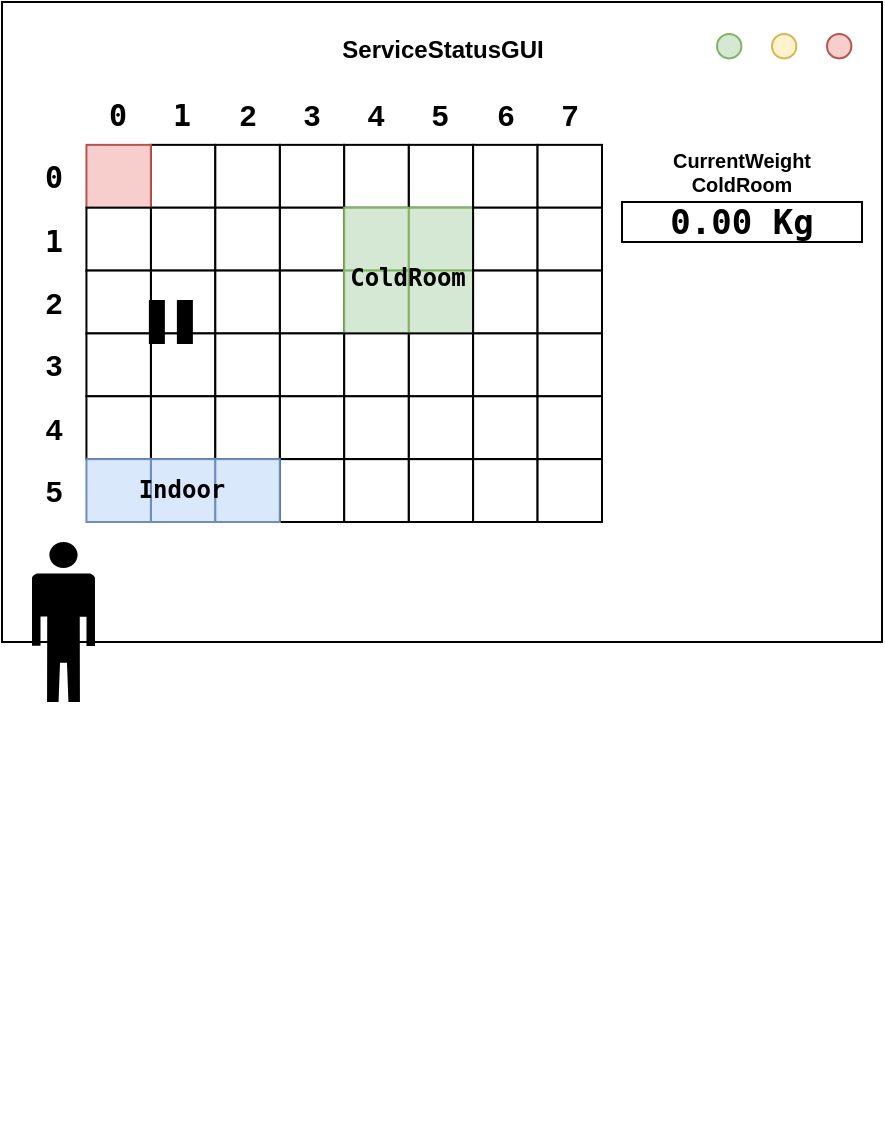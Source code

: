 <mxfile version="21.6.6" type="github">
  <diagram name="Page-1" id="6XQmfT3XDYgB7ZzmuBG9">
    <mxGraphModel dx="1434" dy="774" grid="1" gridSize="10" guides="1" tooltips="1" connect="1" arrows="1" fold="1" page="1" pageScale="1" pageWidth="850" pageHeight="1100" math="0" shadow="0">
      <root>
        <mxCell id="0" />
        <mxCell id="1" parent="0" />
        <mxCell id="HQMvKsNXnOWG5N8dZky3-1" value="" style="group" parent="1" vertex="1" connectable="0">
          <mxGeometry x="205" y="290" width="440" height="560" as="geometry" />
        </mxCell>
        <mxCell id="HQMvKsNXnOWG5N8dZky3-2" value="" style="rounded=0;whiteSpace=wrap;html=1;" parent="HQMvKsNXnOWG5N8dZky3-1" vertex="1">
          <mxGeometry width="440" height="320" as="geometry" />
        </mxCell>
        <mxCell id="HQMvKsNXnOWG5N8dZky3-3" value="&lt;h4&gt;ServiceStatusGUI&lt;/h4&gt;" style="text;html=1;strokeColor=none;fillColor=none;align=center;verticalAlign=middle;whiteSpace=wrap;rounded=0;" parent="HQMvKsNXnOWG5N8dZky3-1" vertex="1">
          <mxGeometry x="178.75" width="82.5" height="48" as="geometry" />
        </mxCell>
        <mxCell id="HQMvKsNXnOWG5N8dZky3-4" value="" style="ellipse;whiteSpace=wrap;html=1;aspect=fixed;fillColor=#f8cecc;strokeColor=#b85450;" parent="HQMvKsNXnOWG5N8dZky3-1" vertex="1">
          <mxGeometry x="412.5" y="16" width="12.188" height="12.188" as="geometry" />
        </mxCell>
        <mxCell id="HQMvKsNXnOWG5N8dZky3-5" value="" style="ellipse;whiteSpace=wrap;html=1;aspect=fixed;fillColor=#fff2cc;strokeColor=#d6b656;" parent="HQMvKsNXnOWG5N8dZky3-1" vertex="1">
          <mxGeometry x="385" y="16" width="12.188" height="12.188" as="geometry" />
        </mxCell>
        <mxCell id="HQMvKsNXnOWG5N8dZky3-6" value="" style="ellipse;whiteSpace=wrap;html=1;aspect=fixed;fillColor=#d5e8d4;strokeColor=#82b366;" parent="HQMvKsNXnOWG5N8dZky3-1" vertex="1">
          <mxGeometry x="357.5" y="16" width="12.188" height="12.188" as="geometry" />
        </mxCell>
        <mxCell id="HQMvKsNXnOWG5N8dZky3-73" value="" style="group" parent="HQMvKsNXnOWG5N8dZky3-1" vertex="1" connectable="0">
          <mxGeometry x="10" y="40" width="420" height="520" as="geometry" />
        </mxCell>
        <mxCell id="HQMvKsNXnOWG5N8dZky3-74" value="" style="rounded=0;whiteSpace=wrap;html=1;container=0;" parent="HQMvKsNXnOWG5N8dZky3-73" vertex="1">
          <mxGeometry x="193.333" y="31.429" width="32.222" height="31.429" as="geometry" />
        </mxCell>
        <mxCell id="HQMvKsNXnOWG5N8dZky3-75" value="" style="rounded=0;whiteSpace=wrap;html=1;container=0;fillColor=#d5e8d4;strokeColor=#82b366;" parent="HQMvKsNXnOWG5N8dZky3-73" vertex="1">
          <mxGeometry x="193.333" y="62.857" width="32.222" height="31.429" as="geometry" />
        </mxCell>
        <mxCell id="HQMvKsNXnOWG5N8dZky3-76" value="" style="rounded=0;whiteSpace=wrap;html=1;container=0;fillColor=#d5e8d4;strokeColor=#82b366;" parent="HQMvKsNXnOWG5N8dZky3-73" vertex="1">
          <mxGeometry x="193.333" y="94.286" width="32.222" height="31.429" as="geometry" />
        </mxCell>
        <mxCell id="HQMvKsNXnOWG5N8dZky3-77" value="" style="rounded=0;whiteSpace=wrap;html=1;container=0;" parent="HQMvKsNXnOWG5N8dZky3-73" vertex="1">
          <mxGeometry x="193.333" y="125.714" width="32.222" height="31.429" as="geometry" />
        </mxCell>
        <mxCell id="HQMvKsNXnOWG5N8dZky3-78" value="" style="rounded=0;whiteSpace=wrap;html=1;container=0;" parent="HQMvKsNXnOWG5N8dZky3-73" vertex="1">
          <mxGeometry x="193.333" y="157.143" width="32.222" height="31.429" as="geometry" />
        </mxCell>
        <mxCell id="HQMvKsNXnOWG5N8dZky3-79" value="" style="rounded=0;whiteSpace=wrap;html=1;container=0;" parent="HQMvKsNXnOWG5N8dZky3-73" vertex="1">
          <mxGeometry x="225.556" y="31.429" width="32.222" height="31.429" as="geometry" />
        </mxCell>
        <mxCell id="HQMvKsNXnOWG5N8dZky3-80" value="" style="rounded=0;whiteSpace=wrap;html=1;container=0;" parent="HQMvKsNXnOWG5N8dZky3-73" vertex="1">
          <mxGeometry x="225.556" y="62.857" width="32.222" height="31.429" as="geometry" />
        </mxCell>
        <mxCell id="HQMvKsNXnOWG5N8dZky3-81" value="" style="rounded=0;whiteSpace=wrap;html=1;container=0;" parent="HQMvKsNXnOWG5N8dZky3-73" vertex="1">
          <mxGeometry x="225.556" y="94.286" width="32.222" height="31.429" as="geometry" />
        </mxCell>
        <mxCell id="HQMvKsNXnOWG5N8dZky3-82" value="" style="rounded=0;whiteSpace=wrap;html=1;container=0;" parent="HQMvKsNXnOWG5N8dZky3-73" vertex="1">
          <mxGeometry x="225.556" y="125.714" width="32.222" height="31.429" as="geometry" />
        </mxCell>
        <mxCell id="HQMvKsNXnOWG5N8dZky3-83" value="" style="rounded=0;whiteSpace=wrap;html=1;container=0;" parent="HQMvKsNXnOWG5N8dZky3-73" vertex="1">
          <mxGeometry x="225.556" y="157.143" width="32.222" height="31.429" as="geometry" />
        </mxCell>
        <mxCell id="HQMvKsNXnOWG5N8dZky3-84" value="" style="rounded=0;whiteSpace=wrap;html=1;container=0;" parent="HQMvKsNXnOWG5N8dZky3-73" vertex="1">
          <mxGeometry x="128.889" y="31.429" width="32.222" height="31.429" as="geometry" />
        </mxCell>
        <mxCell id="HQMvKsNXnOWG5N8dZky3-85" value="" style="rounded=0;whiteSpace=wrap;html=1;container=0;" parent="HQMvKsNXnOWG5N8dZky3-73" vertex="1">
          <mxGeometry x="128.889" y="62.857" width="32.222" height="31.429" as="geometry" />
        </mxCell>
        <mxCell id="HQMvKsNXnOWG5N8dZky3-86" value="" style="rounded=0;whiteSpace=wrap;html=1;container=0;" parent="HQMvKsNXnOWG5N8dZky3-73" vertex="1">
          <mxGeometry x="128.889" y="94.286" width="32.222" height="31.429" as="geometry" />
        </mxCell>
        <mxCell id="HQMvKsNXnOWG5N8dZky3-87" value="" style="rounded=0;whiteSpace=wrap;html=1;container=0;" parent="HQMvKsNXnOWG5N8dZky3-73" vertex="1">
          <mxGeometry x="128.889" y="125.714" width="32.222" height="31.429" as="geometry" />
        </mxCell>
        <mxCell id="HQMvKsNXnOWG5N8dZky3-88" value="" style="rounded=0;whiteSpace=wrap;html=1;container=0;" parent="HQMvKsNXnOWG5N8dZky3-73" vertex="1">
          <mxGeometry x="128.889" y="157.143" width="32.222" height="31.429" as="geometry" />
        </mxCell>
        <mxCell id="HQMvKsNXnOWG5N8dZky3-89" value="" style="rounded=0;whiteSpace=wrap;html=1;container=0;" parent="HQMvKsNXnOWG5N8dZky3-73" vertex="1">
          <mxGeometry x="161.111" y="31.429" width="32.222" height="31.429" as="geometry" />
        </mxCell>
        <mxCell id="HQMvKsNXnOWG5N8dZky3-90" value="" style="rounded=0;whiteSpace=wrap;html=1;container=0;fillColor=#d5e8d4;strokeColor=#82b366;" parent="HQMvKsNXnOWG5N8dZky3-73" vertex="1">
          <mxGeometry x="161.111" y="62.857" width="32.222" height="31.429" as="geometry" />
        </mxCell>
        <mxCell id="HQMvKsNXnOWG5N8dZky3-91" value="" style="rounded=0;whiteSpace=wrap;html=1;container=0;fillColor=#d5e8d4;strokeColor=#82b366;" parent="HQMvKsNXnOWG5N8dZky3-73" vertex="1">
          <mxGeometry x="161.111" y="94.286" width="32.222" height="31.429" as="geometry" />
        </mxCell>
        <mxCell id="HQMvKsNXnOWG5N8dZky3-92" value="" style="rounded=0;whiteSpace=wrap;html=1;container=0;" parent="HQMvKsNXnOWG5N8dZky3-73" vertex="1">
          <mxGeometry x="161.111" y="125.714" width="32.222" height="31.429" as="geometry" />
        </mxCell>
        <mxCell id="HQMvKsNXnOWG5N8dZky3-93" value="" style="rounded=0;whiteSpace=wrap;html=1;container=0;" parent="HQMvKsNXnOWG5N8dZky3-73" vertex="1">
          <mxGeometry x="161.111" y="157.143" width="32.222" height="31.429" as="geometry" />
        </mxCell>
        <mxCell id="HQMvKsNXnOWG5N8dZky3-94" value="" style="rounded=0;whiteSpace=wrap;html=1;container=0;" parent="HQMvKsNXnOWG5N8dZky3-73" vertex="1">
          <mxGeometry x="64.444" y="31.429" width="32.222" height="31.429" as="geometry" />
        </mxCell>
        <mxCell id="HQMvKsNXnOWG5N8dZky3-95" value="" style="rounded=0;whiteSpace=wrap;html=1;container=0;" parent="HQMvKsNXnOWG5N8dZky3-73" vertex="1">
          <mxGeometry x="64.444" y="62.857" width="32.222" height="31.429" as="geometry" />
        </mxCell>
        <mxCell id="HQMvKsNXnOWG5N8dZky3-96" value="" style="rounded=0;whiteSpace=wrap;html=1;container=0;" parent="HQMvKsNXnOWG5N8dZky3-73" vertex="1">
          <mxGeometry x="64.444" y="94.286" width="32.222" height="31.429" as="geometry" />
        </mxCell>
        <mxCell id="HQMvKsNXnOWG5N8dZky3-97" value="" style="rounded=0;whiteSpace=wrap;html=1;container=0;" parent="HQMvKsNXnOWG5N8dZky3-73" vertex="1">
          <mxGeometry x="64.444" y="125.714" width="32.222" height="31.429" as="geometry" />
        </mxCell>
        <mxCell id="HQMvKsNXnOWG5N8dZky3-98" value="" style="rounded=0;whiteSpace=wrap;html=1;container=0;" parent="HQMvKsNXnOWG5N8dZky3-73" vertex="1">
          <mxGeometry x="64.444" y="157.143" width="32.222" height="31.429" as="geometry" />
        </mxCell>
        <mxCell id="HQMvKsNXnOWG5N8dZky3-99" value="" style="rounded=0;whiteSpace=wrap;html=1;container=0;" parent="HQMvKsNXnOWG5N8dZky3-73" vertex="1">
          <mxGeometry x="96.667" y="31.429" width="32.222" height="31.429" as="geometry" />
        </mxCell>
        <mxCell id="HQMvKsNXnOWG5N8dZky3-100" value="" style="rounded=0;whiteSpace=wrap;html=1;container=0;" parent="HQMvKsNXnOWG5N8dZky3-73" vertex="1">
          <mxGeometry x="96.667" y="62.857" width="32.222" height="31.429" as="geometry" />
        </mxCell>
        <mxCell id="HQMvKsNXnOWG5N8dZky3-101" value="" style="rounded=0;whiteSpace=wrap;html=1;container=0;" parent="HQMvKsNXnOWG5N8dZky3-73" vertex="1">
          <mxGeometry x="96.667" y="94.286" width="32.222" height="31.429" as="geometry" />
        </mxCell>
        <mxCell id="HQMvKsNXnOWG5N8dZky3-102" value="" style="rounded=0;whiteSpace=wrap;html=1;container=0;" parent="HQMvKsNXnOWG5N8dZky3-73" vertex="1">
          <mxGeometry x="96.667" y="125.714" width="32.222" height="31.429" as="geometry" />
        </mxCell>
        <mxCell id="HQMvKsNXnOWG5N8dZky3-103" value="" style="rounded=0;whiteSpace=wrap;html=1;container=0;" parent="HQMvKsNXnOWG5N8dZky3-73" vertex="1">
          <mxGeometry x="96.667" y="157.143" width="32.222" height="31.429" as="geometry" />
        </mxCell>
        <mxCell id="HQMvKsNXnOWG5N8dZky3-104" value="" style="rounded=0;whiteSpace=wrap;html=1;container=0;fillColor=#f8cecc;strokeColor=#b85450;" parent="HQMvKsNXnOWG5N8dZky3-73" vertex="1">
          <mxGeometry x="32.222" y="31.429" width="32.222" height="31.429" as="geometry" />
        </mxCell>
        <mxCell id="HQMvKsNXnOWG5N8dZky3-105" value="" style="rounded=0;whiteSpace=wrap;html=1;container=0;" parent="HQMvKsNXnOWG5N8dZky3-73" vertex="1">
          <mxGeometry x="32.222" y="62.857" width="32.222" height="31.429" as="geometry" />
        </mxCell>
        <mxCell id="HQMvKsNXnOWG5N8dZky3-106" value="" style="rounded=0;whiteSpace=wrap;html=1;container=0;" parent="HQMvKsNXnOWG5N8dZky3-73" vertex="1">
          <mxGeometry x="32.222" y="94.286" width="32.222" height="31.429" as="geometry" />
        </mxCell>
        <mxCell id="HQMvKsNXnOWG5N8dZky3-107" value="" style="rounded=0;whiteSpace=wrap;html=1;container=0;" parent="HQMvKsNXnOWG5N8dZky3-73" vertex="1">
          <mxGeometry x="32.222" y="125.714" width="32.222" height="31.429" as="geometry" />
        </mxCell>
        <mxCell id="HQMvKsNXnOWG5N8dZky3-108" value="" style="rounded=0;whiteSpace=wrap;html=1;container=0;" parent="HQMvKsNXnOWG5N8dZky3-73" vertex="1">
          <mxGeometry x="32.222" y="157.143" width="32.222" height="31.429" as="geometry" />
        </mxCell>
        <mxCell id="HQMvKsNXnOWG5N8dZky3-109" value="&lt;pre&gt;&lt;b&gt;&lt;font style=&quot;font-size: 15px;&quot;&gt;1&lt;/font&gt;&lt;/b&gt;&lt;/pre&gt;" style="text;html=1;strokeColor=none;fillColor=none;align=center;verticalAlign=middle;whiteSpace=wrap;rounded=0;container=0;" parent="HQMvKsNXnOWG5N8dZky3-73" vertex="1">
          <mxGeometry x="64.444" width="32.222" height="31.429" as="geometry" />
        </mxCell>
        <mxCell id="HQMvKsNXnOWG5N8dZky3-110" value="&lt;b&gt;&lt;font style=&quot;font-size: 15px;&quot;&gt;2&lt;/font&gt;&lt;/b&gt;" style="text;html=1;strokeColor=none;fillColor=none;align=center;verticalAlign=middle;whiteSpace=wrap;rounded=0;container=0;" parent="HQMvKsNXnOWG5N8dZky3-73" vertex="1">
          <mxGeometry x="96.667" width="32.222" height="31.429" as="geometry" />
        </mxCell>
        <mxCell id="HQMvKsNXnOWG5N8dZky3-111" value="&lt;font size=&quot;1&quot;&gt;&lt;b style=&quot;font-size: 15px;&quot;&gt;3&lt;/b&gt;&lt;/font&gt;" style="text;html=1;strokeColor=none;fillColor=none;align=center;verticalAlign=middle;whiteSpace=wrap;rounded=0;container=0;" parent="HQMvKsNXnOWG5N8dZky3-73" vertex="1">
          <mxGeometry x="128.889" width="32.222" height="31.429" as="geometry" />
        </mxCell>
        <mxCell id="HQMvKsNXnOWG5N8dZky3-112" value="&lt;b style=&quot;font-size: 15px;&quot;&gt;4&lt;/b&gt;" style="text;html=1;strokeColor=none;fillColor=none;align=center;verticalAlign=middle;whiteSpace=wrap;rounded=0;container=0;" parent="HQMvKsNXnOWG5N8dZky3-73" vertex="1">
          <mxGeometry x="161.111" width="32.222" height="31.429" as="geometry" />
        </mxCell>
        <mxCell id="HQMvKsNXnOWG5N8dZky3-113" value="&lt;font size=&quot;1&quot;&gt;&lt;b style=&quot;font-size: 15px;&quot;&gt;5&lt;/b&gt;&lt;/font&gt;" style="text;html=1;strokeColor=none;fillColor=none;align=center;verticalAlign=middle;whiteSpace=wrap;rounded=0;container=0;" parent="HQMvKsNXnOWG5N8dZky3-73" vertex="1">
          <mxGeometry x="193.333" width="32.222" height="31.429" as="geometry" />
        </mxCell>
        <mxCell id="HQMvKsNXnOWG5N8dZky3-114" value="&lt;font size=&quot;1&quot;&gt;&lt;b style=&quot;font-size: 15px;&quot;&gt;6&lt;/b&gt;&lt;/font&gt;" style="text;html=1;strokeColor=none;fillColor=none;align=center;verticalAlign=middle;whiteSpace=wrap;rounded=0;container=0;" parent="HQMvKsNXnOWG5N8dZky3-73" vertex="1">
          <mxGeometry x="225.556" width="32.222" height="31.429" as="geometry" />
        </mxCell>
        <mxCell id="HQMvKsNXnOWG5N8dZky3-115" value="&lt;font size=&quot;1&quot;&gt;&lt;b style=&quot;font-size: 15px;&quot;&gt;7&lt;/b&gt;&lt;/font&gt;" style="text;html=1;strokeColor=none;fillColor=none;align=center;verticalAlign=middle;whiteSpace=wrap;rounded=0;container=0;" parent="HQMvKsNXnOWG5N8dZky3-73" vertex="1">
          <mxGeometry x="257.778" width="32.222" height="31.429" as="geometry" />
        </mxCell>
        <mxCell id="HQMvKsNXnOWG5N8dZky3-116" value="&lt;pre&gt;&lt;b&gt;&lt;font style=&quot;font-size: 15px;&quot;&gt;1&lt;/font&gt;&lt;/b&gt;&lt;/pre&gt;" style="text;html=1;strokeColor=none;fillColor=none;align=center;verticalAlign=middle;whiteSpace=wrap;rounded=0;container=0;" parent="HQMvKsNXnOWG5N8dZky3-73" vertex="1">
          <mxGeometry y="62.857" width="32.222" height="31.429" as="geometry" />
        </mxCell>
        <mxCell id="HQMvKsNXnOWG5N8dZky3-117" value="&lt;b&gt;&lt;font style=&quot;font-size: 15px;&quot;&gt;2&lt;/font&gt;&lt;/b&gt;" style="text;html=1;strokeColor=none;fillColor=none;align=center;verticalAlign=middle;whiteSpace=wrap;rounded=0;container=0;" parent="HQMvKsNXnOWG5N8dZky3-73" vertex="1">
          <mxGeometry y="94.286" width="32.222" height="31.429" as="geometry" />
        </mxCell>
        <mxCell id="HQMvKsNXnOWG5N8dZky3-118" value="&lt;font size=&quot;1&quot;&gt;&lt;b style=&quot;font-size: 15px;&quot;&gt;3&lt;/b&gt;&lt;/font&gt;" style="text;html=1;strokeColor=none;fillColor=none;align=center;verticalAlign=middle;whiteSpace=wrap;rounded=0;container=0;" parent="HQMvKsNXnOWG5N8dZky3-73" vertex="1">
          <mxGeometry y="125.714" width="32.222" height="31.429" as="geometry" />
        </mxCell>
        <mxCell id="HQMvKsNXnOWG5N8dZky3-119" value="&lt;b style=&quot;font-size: 15px;&quot;&gt;4&lt;/b&gt;" style="text;html=1;strokeColor=none;fillColor=none;align=center;verticalAlign=middle;whiteSpace=wrap;rounded=0;container=0;" parent="HQMvKsNXnOWG5N8dZky3-73" vertex="1">
          <mxGeometry y="157.143" width="32.222" height="31.429" as="geometry" />
        </mxCell>
        <mxCell id="HQMvKsNXnOWG5N8dZky3-120" value="&lt;font size=&quot;1&quot;&gt;&lt;b style=&quot;font-size: 15px;&quot;&gt;5&lt;/b&gt;&lt;/font&gt;" style="text;html=1;strokeColor=none;fillColor=none;align=center;verticalAlign=middle;whiteSpace=wrap;rounded=0;container=0;" parent="HQMvKsNXnOWG5N8dZky3-73" vertex="1">
          <mxGeometry y="188.571" width="32.222" height="31.429" as="geometry" />
        </mxCell>
        <mxCell id="HQMvKsNXnOWG5N8dZky3-121" value="" style="rounded=0;whiteSpace=wrap;html=1;container=0;" parent="HQMvKsNXnOWG5N8dZky3-73" vertex="1">
          <mxGeometry x="257.778" y="31.429" width="32.222" height="31.429" as="geometry" />
        </mxCell>
        <mxCell id="HQMvKsNXnOWG5N8dZky3-122" value="" style="rounded=0;whiteSpace=wrap;html=1;container=0;" parent="HQMvKsNXnOWG5N8dZky3-73" vertex="1">
          <mxGeometry x="257.778" y="62.857" width="32.222" height="31.429" as="geometry" />
        </mxCell>
        <mxCell id="HQMvKsNXnOWG5N8dZky3-123" value="" style="rounded=0;whiteSpace=wrap;html=1;container=0;" parent="HQMvKsNXnOWG5N8dZky3-73" vertex="1">
          <mxGeometry x="257.778" y="94.286" width="32.222" height="31.429" as="geometry" />
        </mxCell>
        <mxCell id="HQMvKsNXnOWG5N8dZky3-124" value="" style="rounded=0;whiteSpace=wrap;html=1;container=0;" parent="HQMvKsNXnOWG5N8dZky3-73" vertex="1">
          <mxGeometry x="257.778" y="125.714" width="32.222" height="31.429" as="geometry" />
        </mxCell>
        <mxCell id="HQMvKsNXnOWG5N8dZky3-125" value="" style="rounded=0;whiteSpace=wrap;html=1;container=0;" parent="HQMvKsNXnOWG5N8dZky3-73" vertex="1">
          <mxGeometry x="257.778" y="157.143" width="32.222" height="31.429" as="geometry" />
        </mxCell>
        <mxCell id="HQMvKsNXnOWG5N8dZky3-126" value="" style="rounded=0;whiteSpace=wrap;html=1;container=0;" parent="HQMvKsNXnOWG5N8dZky3-73" vertex="1">
          <mxGeometry x="193.333" y="188.571" width="32.222" height="31.429" as="geometry" />
        </mxCell>
        <mxCell id="HQMvKsNXnOWG5N8dZky3-127" value="" style="rounded=0;whiteSpace=wrap;html=1;container=0;" parent="HQMvKsNXnOWG5N8dZky3-73" vertex="1">
          <mxGeometry x="225.556" y="188.571" width="32.222" height="31.429" as="geometry" />
        </mxCell>
        <mxCell id="HQMvKsNXnOWG5N8dZky3-128" value="" style="rounded=0;whiteSpace=wrap;html=1;container=0;" parent="HQMvKsNXnOWG5N8dZky3-73" vertex="1">
          <mxGeometry x="128.889" y="188.571" width="32.222" height="31.429" as="geometry" />
        </mxCell>
        <mxCell id="HQMvKsNXnOWG5N8dZky3-129" value="" style="rounded=0;whiteSpace=wrap;html=1;container=0;" parent="HQMvKsNXnOWG5N8dZky3-73" vertex="1">
          <mxGeometry x="161.111" y="188.571" width="32.222" height="31.429" as="geometry" />
        </mxCell>
        <mxCell id="HQMvKsNXnOWG5N8dZky3-130" value="" style="rounded=0;whiteSpace=wrap;html=1;container=0;fillColor=#dae8fc;strokeColor=#6c8ebf;" parent="HQMvKsNXnOWG5N8dZky3-73" vertex="1">
          <mxGeometry x="64.444" y="188.571" width="32.222" height="31.429" as="geometry" />
        </mxCell>
        <mxCell id="HQMvKsNXnOWG5N8dZky3-131" value="" style="rounded=0;whiteSpace=wrap;html=1;container=0;fillColor=#dae8fc;strokeColor=#6c8ebf;" parent="HQMvKsNXnOWG5N8dZky3-73" vertex="1">
          <mxGeometry x="96.667" y="188.571" width="32.222" height="31.429" as="geometry" />
        </mxCell>
        <mxCell id="HQMvKsNXnOWG5N8dZky3-132" value="" style="rounded=0;whiteSpace=wrap;html=1;container=0;fillColor=#dae8fc;strokeColor=#6c8ebf;" parent="HQMvKsNXnOWG5N8dZky3-73" vertex="1">
          <mxGeometry x="32.222" y="188.571" width="32.222" height="31.429" as="geometry" />
        </mxCell>
        <mxCell id="HQMvKsNXnOWG5N8dZky3-133" value="" style="rounded=0;whiteSpace=wrap;html=1;container=0;" parent="HQMvKsNXnOWG5N8dZky3-73" vertex="1">
          <mxGeometry x="257.778" y="188.571" width="32.222" height="31.429" as="geometry" />
        </mxCell>
        <mxCell id="HQMvKsNXnOWG5N8dZky3-134" value="&lt;pre&gt;&lt;b&gt;&lt;font style=&quot;font-size: 15px;&quot;&gt;0&lt;/font&gt;&lt;/b&gt;&lt;/pre&gt;" style="text;html=1;strokeColor=none;fillColor=none;align=center;verticalAlign=middle;whiteSpace=wrap;rounded=0;container=0;" parent="HQMvKsNXnOWG5N8dZky3-73" vertex="1">
          <mxGeometry x="32.222" width="32.222" height="31.429" as="geometry" />
        </mxCell>
        <mxCell id="HQMvKsNXnOWG5N8dZky3-135" value="&lt;pre&gt;&lt;b&gt;&lt;font style=&quot;font-size: 15px;&quot;&gt;0&lt;/font&gt;&lt;/b&gt;&lt;/pre&gt;" style="text;html=1;strokeColor=none;fillColor=none;align=center;verticalAlign=middle;whiteSpace=wrap;rounded=0;container=0;" parent="HQMvKsNXnOWG5N8dZky3-73" vertex="1">
          <mxGeometry y="31.429" width="32.222" height="31.429" as="geometry" />
        </mxCell>
        <mxCell id="HQMvKsNXnOWG5N8dZky3-136" value="&lt;pre&gt;&lt;b&gt;ColdRoom&lt;/b&gt;&lt;/pre&gt;" style="text;html=1;strokeColor=none;fillColor=none;align=center;verticalAlign=middle;whiteSpace=wrap;rounded=0;" parent="HQMvKsNXnOWG5N8dZky3-73" vertex="1">
          <mxGeometry x="169.167" y="86.429" width="48.333" height="23.571" as="geometry" />
        </mxCell>
        <mxCell id="HQMvKsNXnOWG5N8dZky3-137" value="&lt;pre&gt;&lt;b&gt;Indoor&lt;/b&gt;&lt;/pre&gt;" style="text;html=1;strokeColor=none;fillColor=none;align=center;verticalAlign=middle;whiteSpace=wrap;rounded=0;" parent="HQMvKsNXnOWG5N8dZky3-73" vertex="1">
          <mxGeometry x="56.389" y="192.5" width="48.333" height="23.571" as="geometry" />
        </mxCell>
        <mxCell id="HQMvKsNXnOWG5N8dZky3-143" value="" style="shape=image;html=1;verticalAlign=top;verticalLabelPosition=bottom;labelBackgroundColor=#ffffff;imageAspect=0;aspect=fixed;image=https://cdn1.iconfinder.com/data/icons/unicons-line-vol-5/24/robot-128.png" parent="HQMvKsNXnOWG5N8dZky3-73" vertex="1">
          <mxGeometry x="34.44" y="125.71" width="30" height="30" as="geometry" />
        </mxCell>
        <mxCell id="HQMvKsNXnOWG5N8dZky3-144" value="" style="html=1;verticalLabelPosition=bottom;align=center;labelBackgroundColor=#ffffff;verticalAlign=top;strokeWidth=2;strokeColor=#000000;shadow=0;dashed=0;shape=mxgraph.ios7.icons.pause;pointerEvents=1;fillColor=#000000;" parent="HQMvKsNXnOWG5N8dZky3-73" vertex="1">
          <mxGeometry x="64.44" y="110" width="20" height="20" as="geometry" />
        </mxCell>
        <mxCell id="HQMvKsNXnOWG5N8dZky3-147" value="&lt;pre&gt;&lt;b&gt;&lt;font style=&quot;font-size: 17px;&quot;&gt;0.00 Kg&lt;/font&gt;&lt;/b&gt;&lt;/pre&gt;" style="rounded=0;whiteSpace=wrap;html=1;" parent="HQMvKsNXnOWG5N8dZky3-1" vertex="1">
          <mxGeometry x="310" y="100" width="120" height="20" as="geometry" />
        </mxCell>
        <mxCell id="HQMvKsNXnOWG5N8dZky3-148" value="&lt;div align=&quot;center&quot;&gt;&lt;h5&gt;CurrentWeight ColdRoom&lt;/h5&gt;&lt;/div&gt;" style="text;html=1;strokeColor=none;fillColor=none;align=center;verticalAlign=middle;whiteSpace=wrap;rounded=0;" parent="HQMvKsNXnOWG5N8dZky3-1" vertex="1">
          <mxGeometry x="330" y="70" width="80" height="30" as="geometry" />
        </mxCell>
        <mxCell id="2TEHs36VrjLEm9uoFunm-1" value="" style="shape=mxgraph.signs.people.man_2;html=1;pointerEvents=1;fillColor=#000000;strokeColor=none;verticalLabelPosition=bottom;verticalAlign=top;align=center;" vertex="1" parent="HQMvKsNXnOWG5N8dZky3-1">
          <mxGeometry x="15" y="270" width="31.49" height="80" as="geometry" />
        </mxCell>
      </root>
    </mxGraphModel>
  </diagram>
</mxfile>
